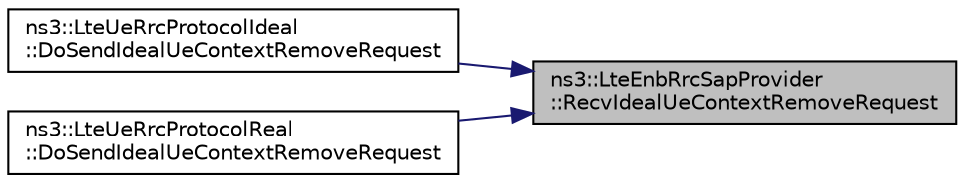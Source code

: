 digraph "ns3::LteEnbRrcSapProvider::RecvIdealUeContextRemoveRequest"
{
 // LATEX_PDF_SIZE
  edge [fontname="Helvetica",fontsize="10",labelfontname="Helvetica",labelfontsize="10"];
  node [fontname="Helvetica",fontsize="10",shape=record];
  rankdir="RL";
  Node1 [label="ns3::LteEnbRrcSapProvider\l::RecvIdealUeContextRemoveRequest",height=0.2,width=0.4,color="black", fillcolor="grey75", style="filled", fontcolor="black",tooltip="Receive ideal UE context remove request from the UE RRC."];
  Node1 -> Node2 [dir="back",color="midnightblue",fontsize="10",style="solid",fontname="Helvetica"];
  Node2 [label="ns3::LteUeRrcProtocolIdeal\l::DoSendIdealUeContextRemoveRequest",height=0.2,width=0.4,color="black", fillcolor="white", style="filled",URL="$classns3_1_1_lte_ue_rrc_protocol_ideal.html#a411b4c00fd16f05ec14ffb55a622a4c2",tooltip="Send Ideal UE context remove request function."];
  Node1 -> Node3 [dir="back",color="midnightblue",fontsize="10",style="solid",fontname="Helvetica"];
  Node3 [label="ns3::LteUeRrcProtocolReal\l::DoSendIdealUeContextRemoveRequest",height=0.2,width=0.4,color="black", fillcolor="white", style="filled",URL="$classns3_1_1_lte_ue_rrc_protocol_real.html#ae90c17cc21f5134d9977fa6082dee64f",tooltip="Send ideal UE context remove request function."];
}
